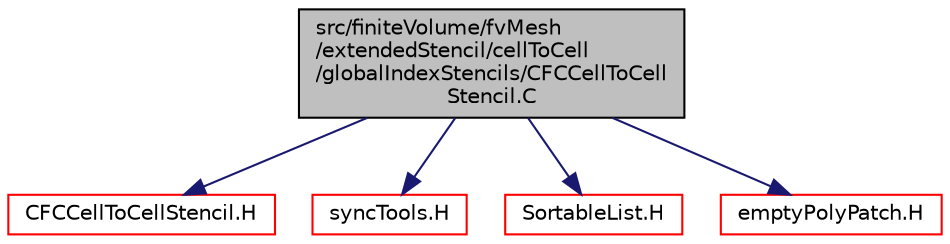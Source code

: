 digraph "src/finiteVolume/fvMesh/extendedStencil/cellToCell/globalIndexStencils/CFCCellToCellStencil.C"
{
  bgcolor="transparent";
  edge [fontname="Helvetica",fontsize="10",labelfontname="Helvetica",labelfontsize="10"];
  node [fontname="Helvetica",fontsize="10",shape=record];
  Node0 [label="src/finiteVolume/fvMesh\l/extendedStencil/cellToCell\l/globalIndexStencils/CFCCellToCell\lStencil.C",height=0.2,width=0.4,color="black", fillcolor="grey75", style="filled", fontcolor="black"];
  Node0 -> Node1 [color="midnightblue",fontsize="10",style="solid",fontname="Helvetica"];
  Node1 [label="CFCCellToCellStencil.H",height=0.2,width=0.4,color="red",URL="$a03542.html"];
  Node0 -> Node173 [color="midnightblue",fontsize="10",style="solid",fontname="Helvetica"];
  Node173 [label="syncTools.H",height=0.2,width=0.4,color="red",URL="$a12536.html"];
  Node0 -> Node257 [color="midnightblue",fontsize="10",style="solid",fontname="Helvetica"];
  Node257 [label="SortableList.H",height=0.2,width=0.4,color="red",URL="$a09440.html"];
  Node0 -> Node258 [color="midnightblue",fontsize="10",style="solid",fontname="Helvetica"];
  Node258 [label="emptyPolyPatch.H",height=0.2,width=0.4,color="red",URL="$a12467.html"];
}
